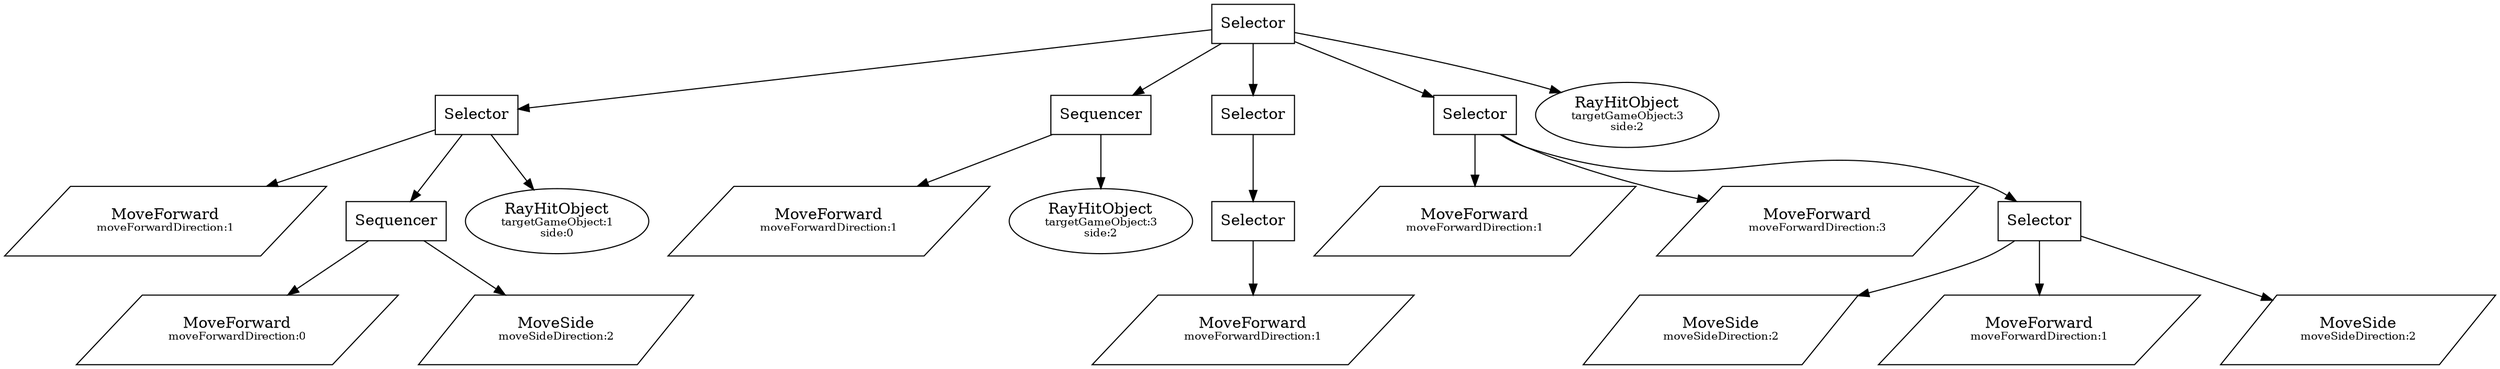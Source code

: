 digraph G {325233 [label="Selector", shape=polygon]
325234 [label="Selector", shape=polygon]
325235[label=<MoveForward<BR /><FONT POINT-SIZE="10">moveForwardDirection:1<BR /></FONT>>, shape=parallelogram]
325236 [label="Sequencer", shape=polygon]
325237[label=<MoveForward<BR /><FONT POINT-SIZE="10">moveForwardDirection:0<BR /></FONT>>, shape=parallelogram]
325238[label=<MoveSide<BR /><FONT POINT-SIZE="10">moveSideDirection:2<BR /></FONT>>, shape=parallelogram]
325239[label=<RayHitObject<BR /><FONT POINT-SIZE="10">targetGameObject:1<BR />side:0<BR /></FONT>>, shape=ellipse]
325240 [label="Sequencer", shape=polygon]
325267[label=<MoveForward<BR /><FONT POINT-SIZE="10">moveForwardDirection:1<BR /></FONT>>, shape=parallelogram]
325250[label=<RayHitObject<BR /><FONT POINT-SIZE="10">targetGameObject:3<BR />side:2<BR /></FONT>>, shape=ellipse]
325251 [label="Selector", shape=polygon]
325252 [label="Selector", shape=polygon]
325253[label=<MoveForward<BR /><FONT POINT-SIZE="10">moveForwardDirection:1<BR /></FONT>>, shape=parallelogram]
325254 [label="Selector", shape=polygon]
325255[label=<MoveForward<BR /><FONT POINT-SIZE="10">moveForwardDirection:1<BR /></FONT>>, shape=parallelogram]
325256[label=<MoveForward<BR /><FONT POINT-SIZE="10">moveForwardDirection:3<BR /></FONT>>, shape=parallelogram]
325257 [label="Selector", shape=polygon]
325258[label=<MoveSide<BR /><FONT POINT-SIZE="10">moveSideDirection:2<BR /></FONT>>, shape=parallelogram]
325259[label=<MoveForward<BR /><FONT POINT-SIZE="10">moveForwardDirection:1<BR /></FONT>>, shape=parallelogram]
325260[label=<MoveSide<BR /><FONT POINT-SIZE="10">moveSideDirection:2<BR /></FONT>>, shape=parallelogram]
325261[label=<RayHitObject<BR /><FONT POINT-SIZE="10">targetGameObject:3<BR />side:2<BR /></FONT>>, shape=ellipse]
325233 -> 325234
325234 -> 325235
325234 -> 325236
325236 -> 325237
325236 -> 325238
325234 -> 325239
325233 -> 325240
325240 -> 325267
325240 -> 325250
325233 -> 325251
325251 -> 325252
325252 -> 325253
325233 -> 325254
325254 -> 325255
325254 -> 325256
325254 -> 325257
325257 -> 325258
325257 -> 325259
325257 -> 325260
325233 -> 325261

}
